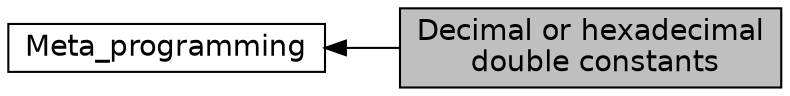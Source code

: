 digraph "Decimal or hexadecimal double constants"
{
  edge [fontname="Helvetica",fontsize="14",labelfontname="Helvetica",labelfontsize="14"];
  node [fontname="Helvetica",fontsize="14",shape=box];
  rankdir=LR;
  Node1 [label="Decimal or hexadecimal\l double constants",height=0.2,width=0.4,color="black", fillcolor="grey75", style="filled", fontcolor="black",tooltip=" "];
  Node2 [label="Meta_programming",height=0.2,width=0.4,color="black", fillcolor="white", style="filled",URL="$group__meta__programming.html",tooltip=" "];
  Node2->Node1 [shape=plaintext, dir="back", style="solid"];
}
